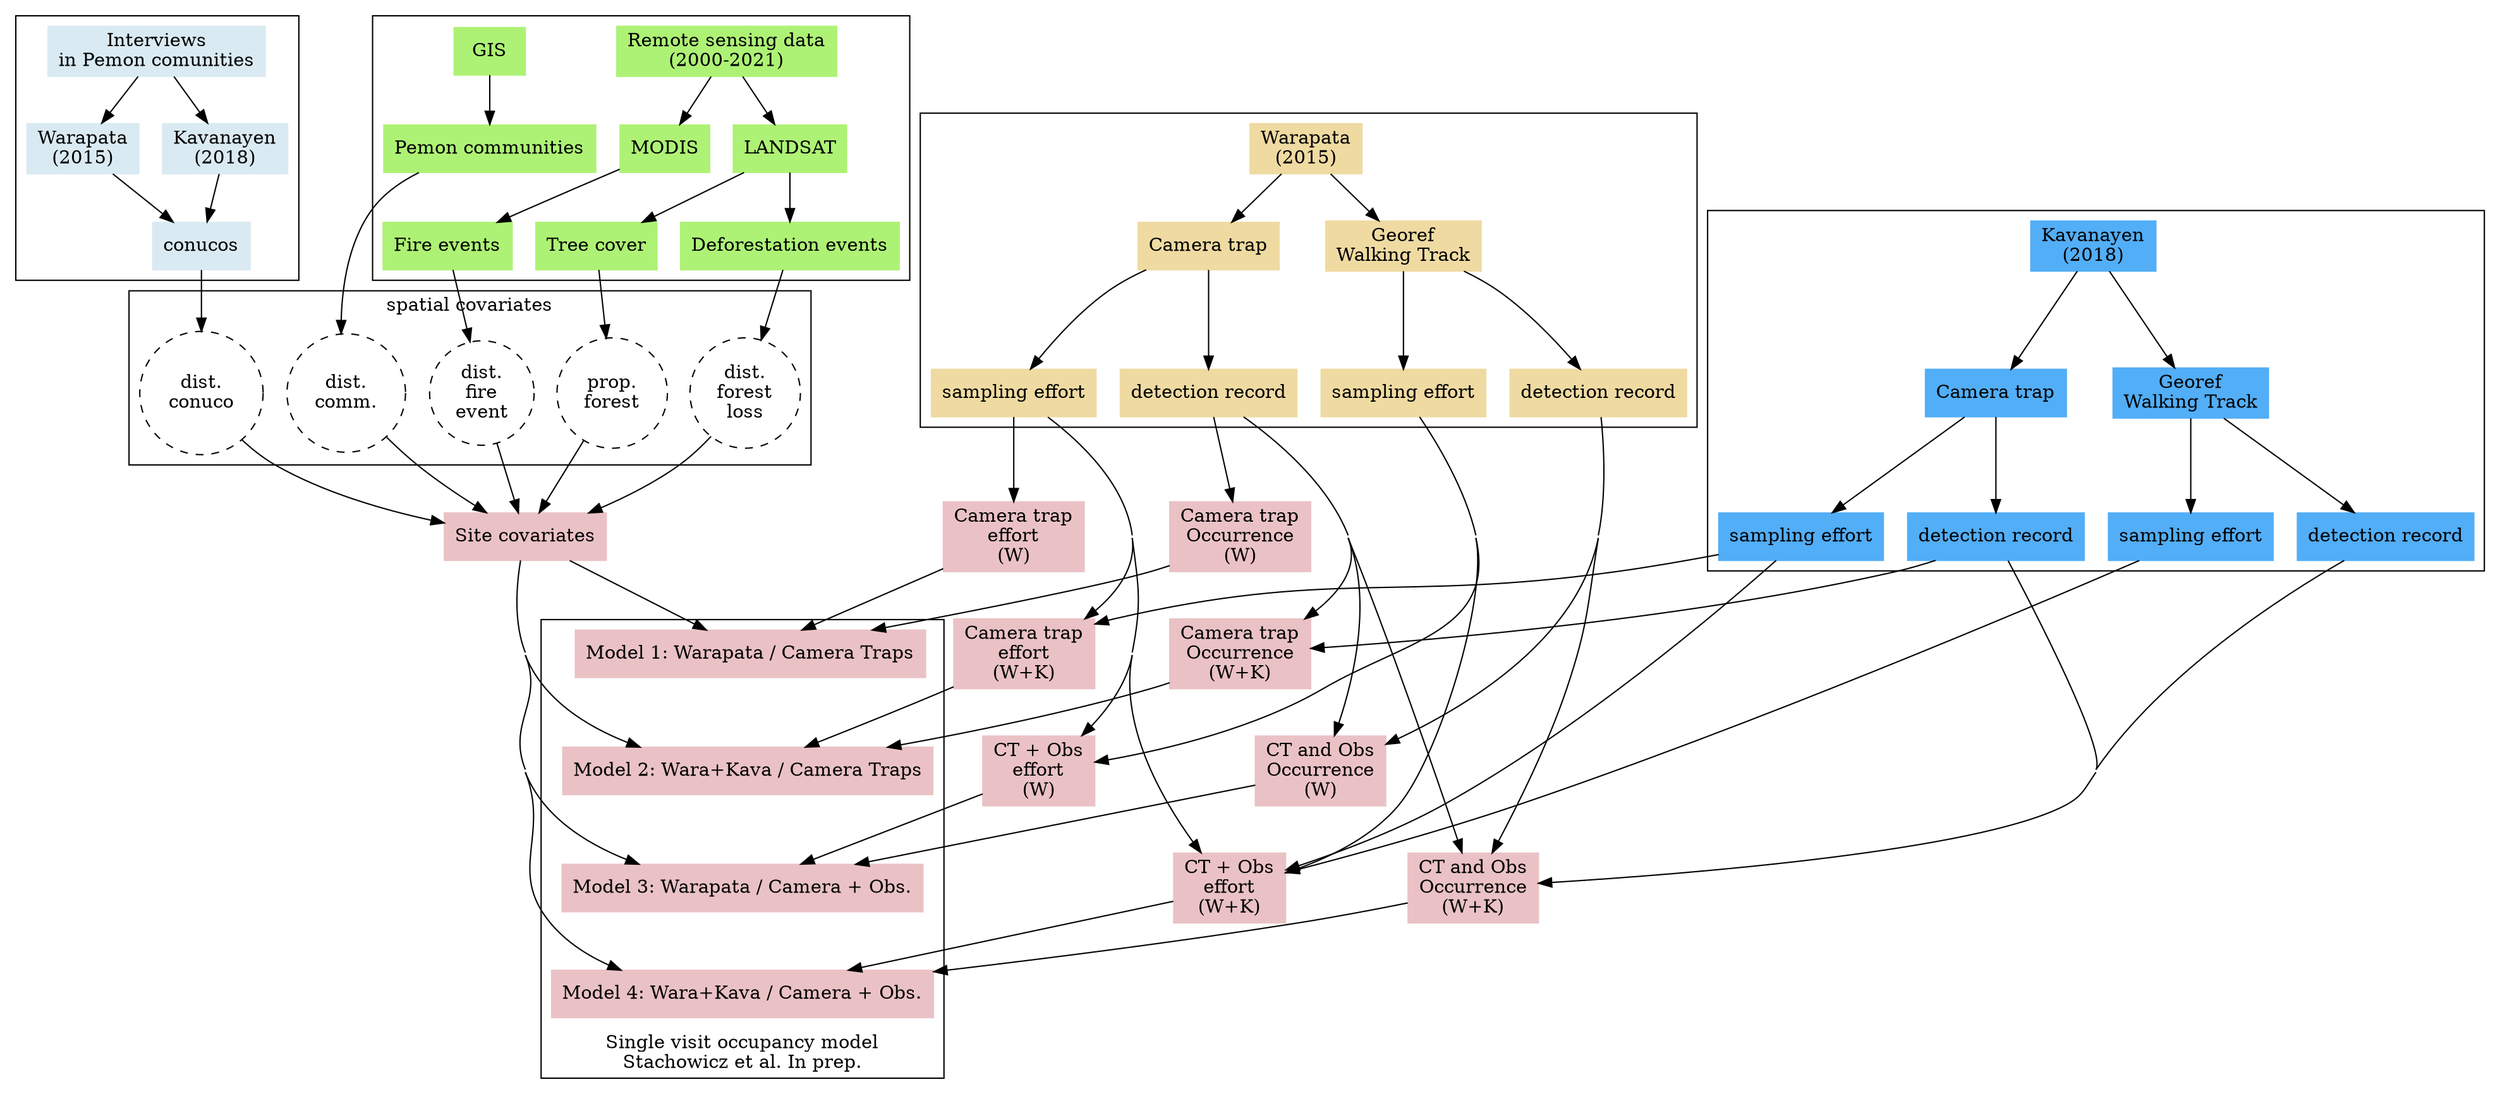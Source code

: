 digraph G {
	concentrate=true;
	##rankdir=LR;
    layout=dot;
	//newrank=true; // rank without respect to cluster
    rankdir="TD"; 
	//subgraph cluster_analysis
	{
		node [shape=box color="#EAC2C5" style="filled"]
		
  		subgraph cluster_StMS1 {
  			label="Single visit occupancy model\nStachowicz et al. In prep." labelloc = "bottom"
  			SVOC1 [label="Model 1: Warapata / Camera Traps"]
  			SVOC2 [label="Model 2: Wara+Kava / Camera Traps"]
  			SVOC3 [label="Model 3: Warapata / Camera + Obs."]
  			SVOC4 [label="Model 4: Wara+Kava / Camera + Obs."]

  		}
  		SITE_COVARS [label="Site covariates"]
  		OCC1 [label="Camera trap\nOccurrence\n(W)"]
  		OCC2 [label="Camera trap\nOccurrence\n(W+K)"]	
  		OCC3 [label="CT and Obs\nOccurrence\n(W)"]
  		OCC4 [label="CT and Obs\nOccurrence\n(W+K)"]
  		VISIT_COVAR1 [label="Camera trap\neffort\n(W)"]
  		VISIT_COVAR2 [label="Camera trap\neffort\n(W+K)"]
  		VISIT_COVAR3 [label="CT + Obs\neffort\n(W)"]
  		VISIT_COVAR4 [label="CT + Obs\neffort\n(W+K)"]
  		//	VISIT_COVAR2 [label="Visit covariates\n(W+K & CT)"]
  		//	OCC3 [label="Species Occurrence\n(W & CT+OBS)"]
  		//	VISIT_COVAR3 [label="Visit covariates\n(W & CT+OBS)"]
  		//	OCC4 [label="Species Occurrence\n(W+K & CT+OBS)"]
  		//	VISIT_COVAR4 [label="Visit covariates\n(W+K & CT+OBS)"]
	}

    subgraph cluster_spatial {
		node [shape=box color="#AEF275" style="filled"]
		RS [label="Remote sensing data\n(2000-2021)"]
		MODIS
		LANDSAT
		//DVI [label="NDVI timeseries"]
		DFOR [label="Deforestation events"]
		FRST [label="Tree cover"]
		FIRE [label="Fire events"]
		
		GIS 
		//RIVER [label="Rivers"]
		COMU [label="Pemon communities"]
	}

	
	subgraph cluster_interviews {
		node [shape=box color="#DAEAF2" style="filled"]
		INT [label="Interviews\nin Pemon comunities"]
		INTW [label="Warapata\n(2015)"]
		INTK [label="Kavanayen\n(2018)"]
		CONU [label="conucos"]
	}
	
	


		subgraph cluster_kavanayen {
			node [shape=box color="#52AEF7" style="filled"]
			
			TRACKK [label="Georef\nWalking Track"]
			KAVANAYEN [label="Kavanayen\n(2018)"]
			PRK [label="detection record"]
			EFFK [label="sampling effort"]
			CTK [label="Camera trap"]
			PAK [label="detection record"]
			CTEK [label="sampling effort"]
		}
		
		subgraph cluster_warapata {
      node [shape=box color="#EFDAA2" style="filled"]
      WARAPATA [label="Warapata\n(2015)"]
			CTW [label="Camera trap"]
			PAW [label="detection record"]
			CTEW [label="sampling effort"]
			TRACKW [label="Georef\nWalking Track"]
			PRW [label="detection record"]
			EFFW [label="sampling effort"]
		}
		
    
	subgraph cluster_covars {
		label="spatial covariates"
		node [shape=circle style="dashed"]
	//	DRIV [label="dist.\nrivers"]
		PFST  [label="prop.\nforest"]
		DDFR [label="dist.\nforest\nloss"]
		DFIRE [label="dist.\nfire\nevent"]
		DCOM [label="dist.\ncomm."]
		DCON [label="dist.\nconuco"]
	}
	{	
		MODIS -> {FIRE}
		GIS -> { COMU}
		RS -> {MODIS;LANDSAT}
		LANDSAT -> {DFOR;FRST}
		// {NDVI;FIRE;FRST} -> SD [style="solid" color="#DFDAD2"]
		//RIVER -> DRIV
		CONU  -> DCON
		FIRE  -> DFIRE
		FRST-> PFST
		DFOR -> DDFR
		COMU  -> DCOM
		WARAPATA -> CTW -> {CTEW,PAW}
		KAVANAYEN -> CTK -> {CTEK,PAK}
	
		WARAPATA -> TRACKW -> {EFFW;PRW}
		KAVANAYEN -> TRACKK -> {EFFK;PRK}
		
		{DDFR; DFIRE; PFST; DCON; DCOM }-> SITE_COVARS
		//INT -> INTW ->  {PR;  CONU}
		INT -> {INTK;  INTW} ->  {CONU}
		
		{CTEW} -> VISIT_COVAR1 -> SVOC1 // [label="visit covar"]
		{CTEW;CTEK} -> VISIT_COVAR2 -> SVOC2// VISIT_COVAR2
		{CTEW;EFFW} -> VISIT_COVAR3 -> SVOC3//VISIT_COVAR3
		{CTEW;CTEK;EFFW;EFFK} -> VISIT_COVAR4 -> SVOC4//VISIT_COVAR4
		{PAW} -> OCC1 -> SVOC1 // OCC1
		{PAW;PAK} -> OCC2 -> SVOC2 // OCC2
		{PAW;PRW} -> OCC3 -> SVOC3 // OCC3
		{PAW;PAK;PRW;PRK} -> OCC4 -> SVOC4 // OCC4
		{SITE_COVARS} -> {SVOC1;SVOC2;SVOC3;SVOC4}
		SVOC1 -> SVOC2 -> SVOC3 -> SVOC4 [style=invis]
		VISIT_COVAR1 -> VISIT_COVAR2 -> VISIT_COVAR3 -> VISIT_COVAR4 [style=invis]
		OCC1 -> OCC2 -> OCC3 -> OCC4 [style=invis]
	}
}
